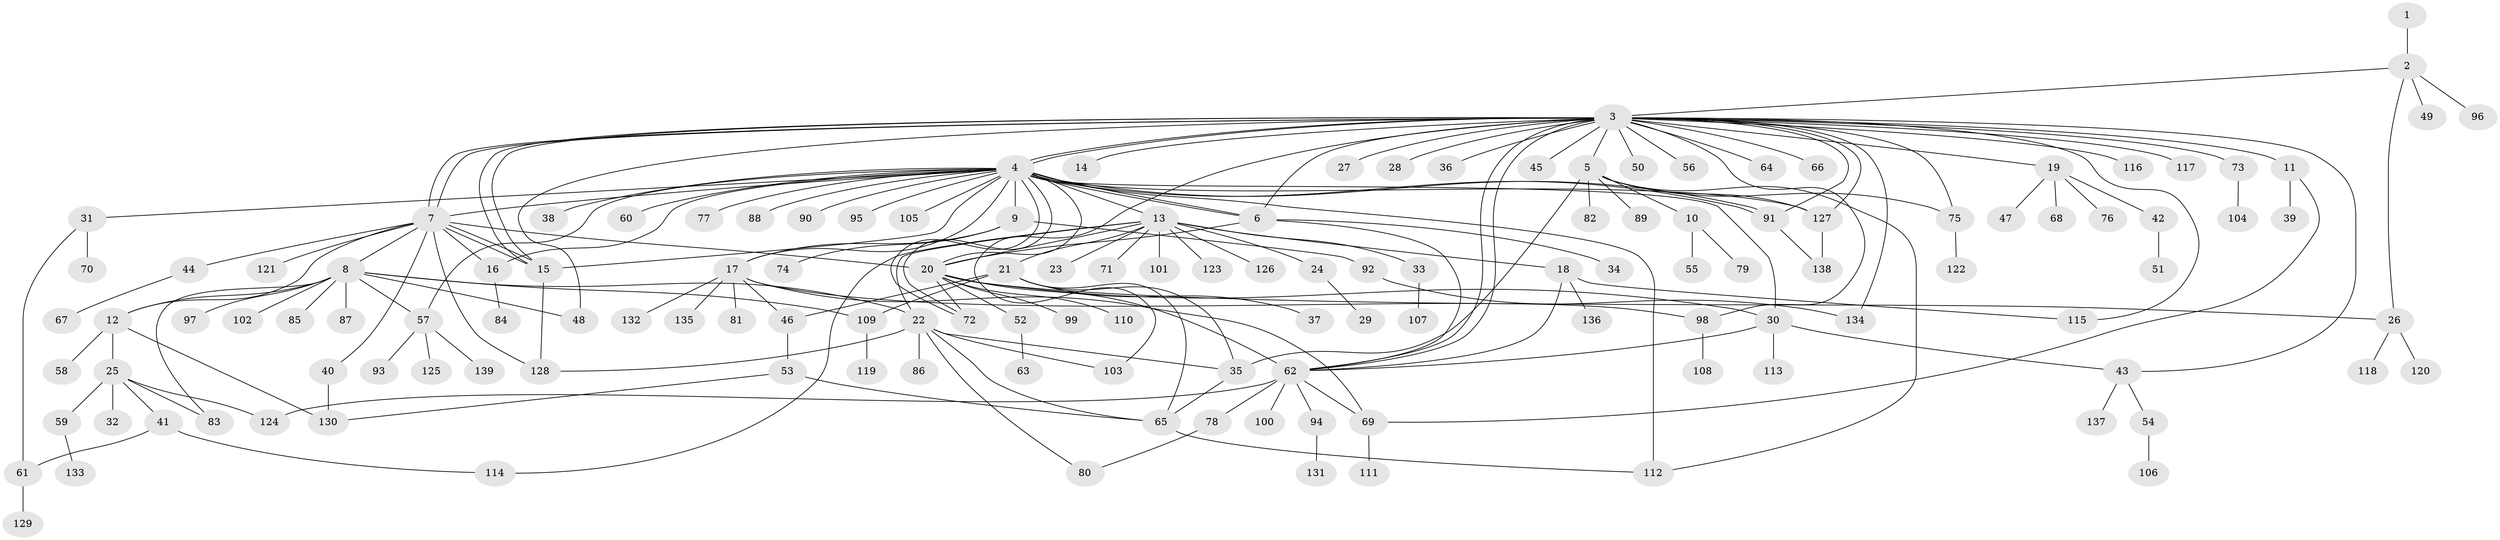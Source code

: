 // Generated by graph-tools (version 1.1) at 2025/47/03/09/25 04:47:24]
// undirected, 139 vertices, 196 edges
graph export_dot {
graph [start="1"]
  node [color=gray90,style=filled];
  1;
  2;
  3;
  4;
  5;
  6;
  7;
  8;
  9;
  10;
  11;
  12;
  13;
  14;
  15;
  16;
  17;
  18;
  19;
  20;
  21;
  22;
  23;
  24;
  25;
  26;
  27;
  28;
  29;
  30;
  31;
  32;
  33;
  34;
  35;
  36;
  37;
  38;
  39;
  40;
  41;
  42;
  43;
  44;
  45;
  46;
  47;
  48;
  49;
  50;
  51;
  52;
  53;
  54;
  55;
  56;
  57;
  58;
  59;
  60;
  61;
  62;
  63;
  64;
  65;
  66;
  67;
  68;
  69;
  70;
  71;
  72;
  73;
  74;
  75;
  76;
  77;
  78;
  79;
  80;
  81;
  82;
  83;
  84;
  85;
  86;
  87;
  88;
  89;
  90;
  91;
  92;
  93;
  94;
  95;
  96;
  97;
  98;
  99;
  100;
  101;
  102;
  103;
  104;
  105;
  106;
  107;
  108;
  109;
  110;
  111;
  112;
  113;
  114;
  115;
  116;
  117;
  118;
  119;
  120;
  121;
  122;
  123;
  124;
  125;
  126;
  127;
  128;
  129;
  130;
  131;
  132;
  133;
  134;
  135;
  136;
  137;
  138;
  139;
  1 -- 2;
  2 -- 3;
  2 -- 26;
  2 -- 49;
  2 -- 96;
  3 -- 4;
  3 -- 4;
  3 -- 5;
  3 -- 6;
  3 -- 7;
  3 -- 7;
  3 -- 11;
  3 -- 14;
  3 -- 15;
  3 -- 15;
  3 -- 19;
  3 -- 27;
  3 -- 28;
  3 -- 36;
  3 -- 43;
  3 -- 45;
  3 -- 48;
  3 -- 50;
  3 -- 56;
  3 -- 62;
  3 -- 62;
  3 -- 64;
  3 -- 66;
  3 -- 73;
  3 -- 75;
  3 -- 91;
  3 -- 98;
  3 -- 103;
  3 -- 115;
  3 -- 116;
  3 -- 117;
  3 -- 127;
  3 -- 134;
  4 -- 6;
  4 -- 6;
  4 -- 7;
  4 -- 9;
  4 -- 13;
  4 -- 15;
  4 -- 16;
  4 -- 17;
  4 -- 20;
  4 -- 30;
  4 -- 31;
  4 -- 38;
  4 -- 57;
  4 -- 60;
  4 -- 72;
  4 -- 72;
  4 -- 77;
  4 -- 88;
  4 -- 90;
  4 -- 91;
  4 -- 91;
  4 -- 95;
  4 -- 105;
  4 -- 112;
  4 -- 127;
  5 -- 10;
  5 -- 35;
  5 -- 75;
  5 -- 82;
  5 -- 89;
  5 -- 112;
  5 -- 127;
  6 -- 20;
  6 -- 34;
  6 -- 62;
  7 -- 8;
  7 -- 12;
  7 -- 15;
  7 -- 15;
  7 -- 16;
  7 -- 20;
  7 -- 40;
  7 -- 44;
  7 -- 121;
  7 -- 128;
  8 -- 12;
  8 -- 22;
  8 -- 48;
  8 -- 57;
  8 -- 83;
  8 -- 85;
  8 -- 87;
  8 -- 97;
  8 -- 102;
  8 -- 109;
  9 -- 17;
  9 -- 74;
  9 -- 92;
  10 -- 55;
  10 -- 79;
  11 -- 39;
  11 -- 69;
  12 -- 25;
  12 -- 58;
  12 -- 130;
  13 -- 18;
  13 -- 20;
  13 -- 21;
  13 -- 22;
  13 -- 23;
  13 -- 24;
  13 -- 33;
  13 -- 71;
  13 -- 101;
  13 -- 114;
  13 -- 123;
  13 -- 126;
  15 -- 128;
  16 -- 84;
  17 -- 46;
  17 -- 69;
  17 -- 81;
  17 -- 98;
  17 -- 132;
  17 -- 135;
  18 -- 62;
  18 -- 115;
  18 -- 136;
  19 -- 42;
  19 -- 47;
  19 -- 68;
  19 -- 76;
  20 -- 26;
  20 -- 30;
  20 -- 52;
  20 -- 62;
  20 -- 72;
  20 -- 99;
  20 -- 110;
  21 -- 35;
  21 -- 37;
  21 -- 46;
  21 -- 65;
  21 -- 109;
  22 -- 35;
  22 -- 65;
  22 -- 80;
  22 -- 86;
  22 -- 103;
  22 -- 128;
  24 -- 29;
  25 -- 32;
  25 -- 41;
  25 -- 59;
  25 -- 83;
  25 -- 124;
  26 -- 118;
  26 -- 120;
  30 -- 43;
  30 -- 62;
  30 -- 113;
  31 -- 61;
  31 -- 70;
  33 -- 107;
  35 -- 65;
  40 -- 130;
  41 -- 61;
  41 -- 114;
  42 -- 51;
  43 -- 54;
  43 -- 137;
  44 -- 67;
  46 -- 53;
  52 -- 63;
  53 -- 65;
  53 -- 130;
  54 -- 106;
  57 -- 93;
  57 -- 125;
  57 -- 139;
  59 -- 133;
  61 -- 129;
  62 -- 69;
  62 -- 78;
  62 -- 94;
  62 -- 100;
  62 -- 124;
  65 -- 112;
  69 -- 111;
  73 -- 104;
  75 -- 122;
  78 -- 80;
  91 -- 138;
  92 -- 134;
  94 -- 131;
  98 -- 108;
  109 -- 119;
  127 -- 138;
}
